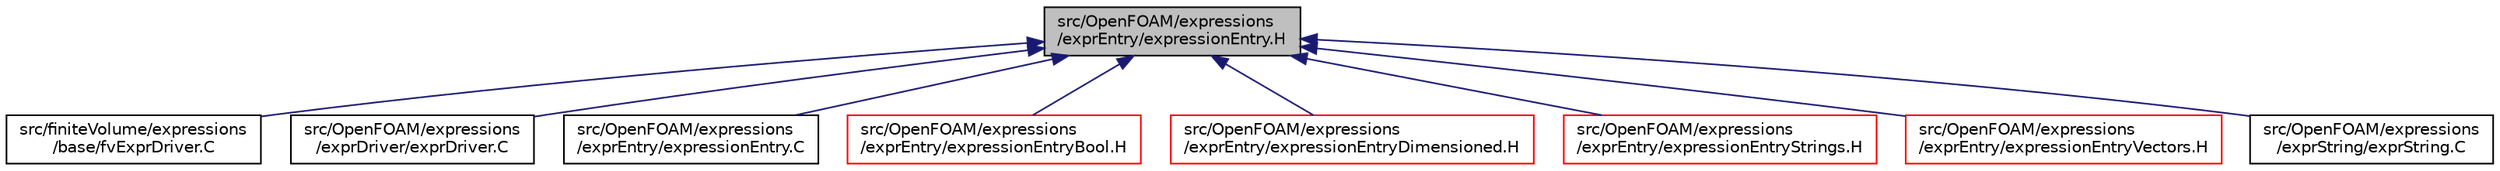 digraph "src/OpenFOAM/expressions/exprEntry/expressionEntry.H"
{
  bgcolor="transparent";
  edge [fontname="Helvetica",fontsize="10",labelfontname="Helvetica",labelfontsize="10"];
  node [fontname="Helvetica",fontsize="10",shape=record];
  Node1 [label="src/OpenFOAM/expressions\l/exprEntry/expressionEntry.H",height=0.2,width=0.4,color="black", fillcolor="grey75", style="filled" fontcolor="black"];
  Node1 -> Node2 [dir="back",color="midnightblue",fontsize="10",style="solid",fontname="Helvetica"];
  Node2 [label="src/finiteVolume/expressions\l/base/fvExprDriver.C",height=0.2,width=0.4,color="black",URL="$fvExprDriver_8C.html"];
  Node1 -> Node3 [dir="back",color="midnightblue",fontsize="10",style="solid",fontname="Helvetica"];
  Node3 [label="src/OpenFOAM/expressions\l/exprDriver/exprDriver.C",height=0.2,width=0.4,color="black",URL="$exprDriver_8C.html"];
  Node1 -> Node4 [dir="back",color="midnightblue",fontsize="10",style="solid",fontname="Helvetica"];
  Node4 [label="src/OpenFOAM/expressions\l/exprEntry/expressionEntry.C",height=0.2,width=0.4,color="black",URL="$expressionEntry_8C.html"];
  Node1 -> Node5 [dir="back",color="midnightblue",fontsize="10",style="solid",fontname="Helvetica"];
  Node5 [label="src/OpenFOAM/expressions\l/exprEntry/expressionEntryBool.H",height=0.2,width=0.4,color="red",URL="$expressionEntryBool_8H.html"];
  Node1 -> Node6 [dir="back",color="midnightblue",fontsize="10",style="solid",fontname="Helvetica"];
  Node6 [label="src/OpenFOAM/expressions\l/exprEntry/expressionEntryDimensioned.H",height=0.2,width=0.4,color="red",URL="$expressionEntryDimensioned_8H.html",tooltip="Creates an expression string from various standard dimensioned types. "];
  Node1 -> Node7 [dir="back",color="midnightblue",fontsize="10",style="solid",fontname="Helvetica"];
  Node7 [label="src/OpenFOAM/expressions\l/exprEntry/expressionEntryStrings.H",height=0.2,width=0.4,color="red",URL="$expressionEntryStrings_8H.html"];
  Node1 -> Node8 [dir="back",color="midnightblue",fontsize="10",style="solid",fontname="Helvetica"];
  Node8 [label="src/OpenFOAM/expressions\l/exprEntry/expressionEntryVectors.H",height=0.2,width=0.4,color="red",URL="$expressionEntryVectors_8H.html",tooltip="Creates an expression string from common VectorSpace types. "];
  Node1 -> Node9 [dir="back",color="midnightblue",fontsize="10",style="solid",fontname="Helvetica"];
  Node9 [label="src/OpenFOAM/expressions\l/exprString/exprString.C",height=0.2,width=0.4,color="black",URL="$exprString_8C.html"];
}
